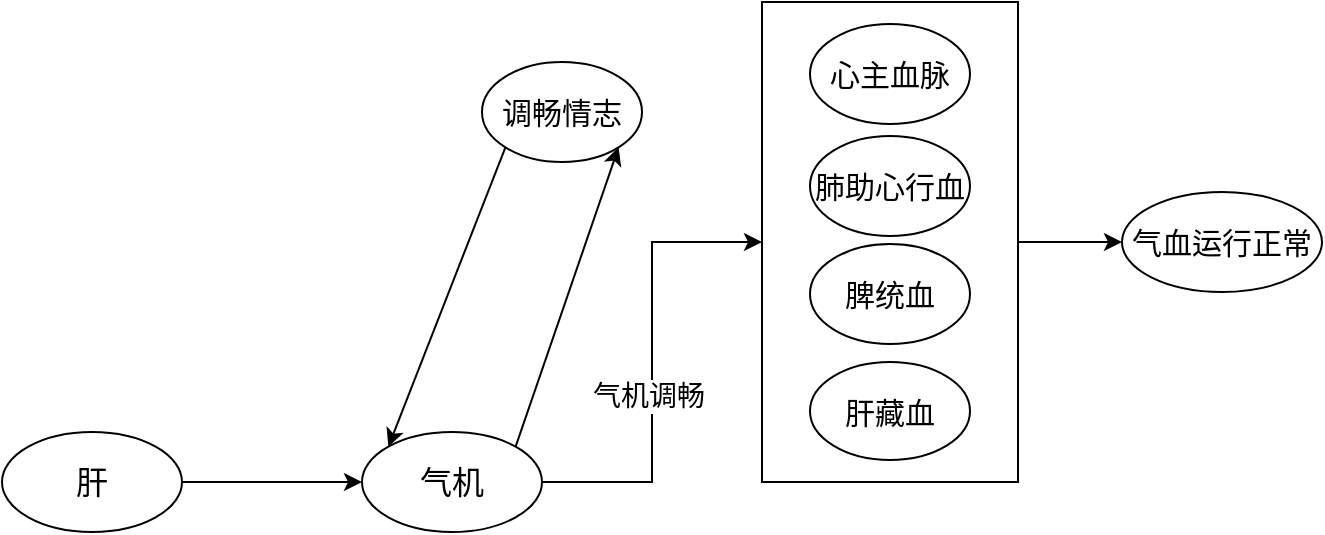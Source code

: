 <mxfile version="22.1.16" type="github">
  <diagram name="第 1 页" id="SPCY4sjMRmm0NcjuiNyU">
    <mxGraphModel dx="1050" dy="557" grid="1" gridSize="10" guides="1" tooltips="1" connect="1" arrows="1" fold="1" page="1" pageScale="1" pageWidth="827" pageHeight="1169" math="0" shadow="0">
      <root>
        <mxCell id="0" />
        <mxCell id="1" parent="0" />
        <mxCell id="0-277O36P96OIKh_NpkG-1" value="调畅情志" style="ellipse;whiteSpace=wrap;html=1;fontSize=15;" vertex="1" parent="1">
          <mxGeometry x="380" y="110" width="80" height="50" as="geometry" />
        </mxCell>
        <mxCell id="0-277O36P96OIKh_NpkG-15" style="edgeStyle=orthogonalEdgeStyle;rounded=0;orthogonalLoop=1;jettySize=auto;html=1;exitX=1;exitY=0.5;exitDx=0;exitDy=0;entryX=0;entryY=0.5;entryDx=0;entryDy=0;" edge="1" parent="1" source="0-277O36P96OIKh_NpkG-2" target="0-277O36P96OIKh_NpkG-12">
          <mxGeometry relative="1" as="geometry" />
        </mxCell>
        <mxCell id="0-277O36P96OIKh_NpkG-17" value="气机调畅" style="edgeLabel;html=1;align=center;verticalAlign=middle;resizable=0;points=[];fontSize=14;" vertex="1" connectable="0" parent="0-277O36P96OIKh_NpkG-15">
          <mxGeometry x="-0.144" y="2" relative="1" as="geometry">
            <mxPoint as="offset" />
          </mxGeometry>
        </mxCell>
        <mxCell id="0-277O36P96OIKh_NpkG-2" value="气机" style="ellipse;whiteSpace=wrap;html=1;fontSize=16;" vertex="1" parent="1">
          <mxGeometry x="320" y="295" width="90" height="50" as="geometry" />
        </mxCell>
        <mxCell id="0-277O36P96OIKh_NpkG-4" value="肝" style="ellipse;whiteSpace=wrap;html=1;fontSize=16;" vertex="1" parent="1">
          <mxGeometry x="140" y="295" width="90" height="50" as="geometry" />
        </mxCell>
        <mxCell id="0-277O36P96OIKh_NpkG-9" value="" style="endArrow=classic;html=1;rounded=0;entryX=1;entryY=1;entryDx=0;entryDy=0;exitX=1;exitY=0;exitDx=0;exitDy=0;" edge="1" parent="1" source="0-277O36P96OIKh_NpkG-2" target="0-277O36P96OIKh_NpkG-1">
          <mxGeometry width="50" height="50" relative="1" as="geometry">
            <mxPoint x="400" y="240" as="sourcePoint" />
            <mxPoint x="450" y="190" as="targetPoint" />
          </mxGeometry>
        </mxCell>
        <mxCell id="0-277O36P96OIKh_NpkG-11" value="" style="endArrow=classic;html=1;rounded=0;entryX=0;entryY=0;entryDx=0;entryDy=0;exitX=0;exitY=1;exitDx=0;exitDy=0;" edge="1" parent="1" source="0-277O36P96OIKh_NpkG-1" target="0-277O36P96OIKh_NpkG-2">
          <mxGeometry width="50" height="50" relative="1" as="geometry">
            <mxPoint x="380" y="150" as="sourcePoint" />
            <mxPoint x="430" y="100" as="targetPoint" />
          </mxGeometry>
        </mxCell>
        <mxCell id="0-277O36P96OIKh_NpkG-16" value="" style="endArrow=classic;html=1;rounded=0;entryX=0;entryY=0.5;entryDx=0;entryDy=0;exitX=1;exitY=0.5;exitDx=0;exitDy=0;" edge="1" parent="1" source="0-277O36P96OIKh_NpkG-4" target="0-277O36P96OIKh_NpkG-2">
          <mxGeometry width="50" height="50" relative="1" as="geometry">
            <mxPoint x="230" y="325" as="sourcePoint" />
            <mxPoint x="280" y="275" as="targetPoint" />
          </mxGeometry>
        </mxCell>
        <mxCell id="0-277O36P96OIKh_NpkG-19" style="edgeStyle=orthogonalEdgeStyle;rounded=0;orthogonalLoop=1;jettySize=auto;html=1;exitX=1;exitY=0.5;exitDx=0;exitDy=0;entryX=0;entryY=0.5;entryDx=0;entryDy=0;" edge="1" parent="1" source="0-277O36P96OIKh_NpkG-12" target="0-277O36P96OIKh_NpkG-18">
          <mxGeometry relative="1" as="geometry" />
        </mxCell>
        <mxCell id="0-277O36P96OIKh_NpkG-12" value="" style="rounded=0;whiteSpace=wrap;html=1;" vertex="1" parent="1">
          <mxGeometry x="520" y="80" width="128" height="240" as="geometry" />
        </mxCell>
        <mxCell id="0-277O36P96OIKh_NpkG-5" value="心主血脉" style="ellipse;whiteSpace=wrap;html=1;fontSize=15;" vertex="1" parent="1">
          <mxGeometry x="544" y="91" width="80" height="50" as="geometry" />
        </mxCell>
        <mxCell id="0-277O36P96OIKh_NpkG-6" value="肺助心行血" style="ellipse;whiteSpace=wrap;html=1;fontSize=15;" vertex="1" parent="1">
          <mxGeometry x="544" y="147" width="80" height="50" as="geometry" />
        </mxCell>
        <mxCell id="0-277O36P96OIKh_NpkG-7" value="脾统血" style="ellipse;whiteSpace=wrap;html=1;fontSize=15;" vertex="1" parent="1">
          <mxGeometry x="544" y="201" width="80" height="50" as="geometry" />
        </mxCell>
        <mxCell id="0-277O36P96OIKh_NpkG-8" value="肝藏血" style="ellipse;whiteSpace=wrap;html=1;fontSize=15;" vertex="1" parent="1">
          <mxGeometry x="544" y="260" width="80" height="49" as="geometry" />
        </mxCell>
        <mxCell id="0-277O36P96OIKh_NpkG-18" value="气血运行正常" style="ellipse;whiteSpace=wrap;html=1;fontSize=15;" vertex="1" parent="1">
          <mxGeometry x="700" y="175" width="100" height="50" as="geometry" />
        </mxCell>
      </root>
    </mxGraphModel>
  </diagram>
</mxfile>

